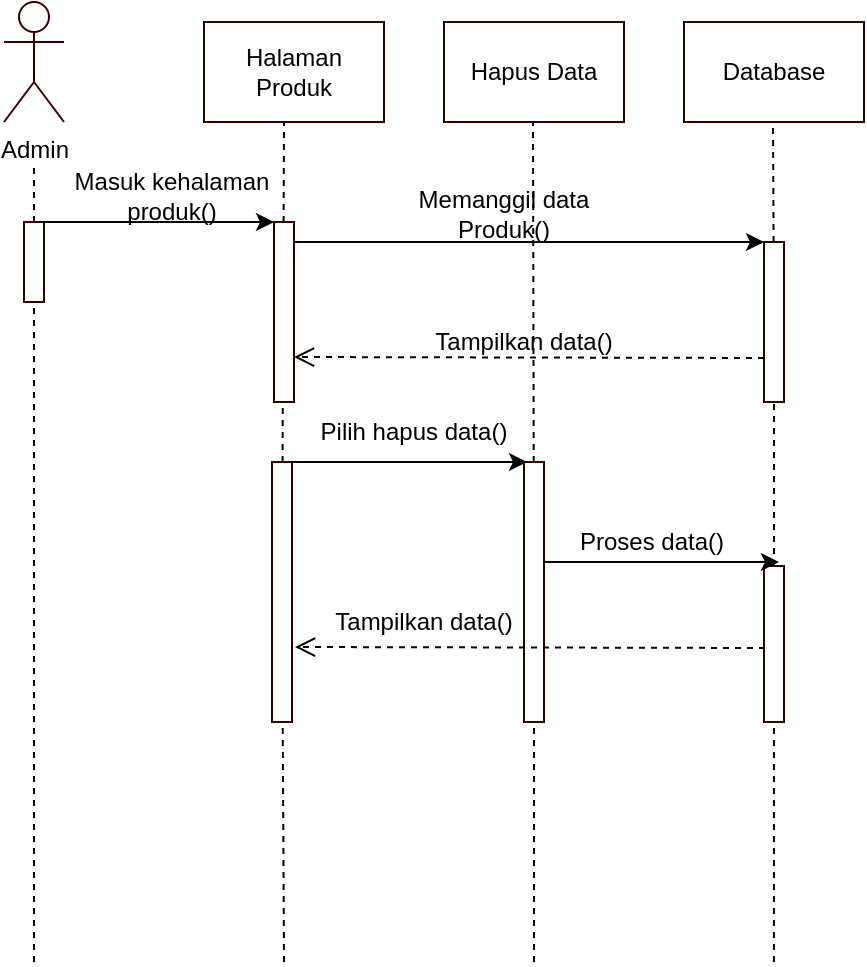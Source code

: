 <mxfile version="13.9.2" type="device"><diagram id="YCObNzK9JB7_BKSMfjqk" name="Page-1"><mxGraphModel dx="1038" dy="523" grid="1" gridSize="10" guides="1" tooltips="1" connect="1" arrows="1" fold="1" page="1" pageScale="1" pageWidth="827" pageHeight="1169" math="0" shadow="0"><root><mxCell id="0"/><mxCell id="1" parent="0"/><mxCell id="ZHUhwsxuq3rnonvQ1H8C-37" value="Admin" style="shape=umlActor;verticalLabelPosition=bottom;verticalAlign=top;html=1;outlineConnect=0;strokeColor=#330000;" vertex="1" parent="1"><mxGeometry x="90" y="40" width="30" height="60" as="geometry"/></mxCell><mxCell id="ZHUhwsxuq3rnonvQ1H8C-38" value="" style="endArrow=none;dashed=1;html=1;" edge="1" parent="1" source="ZHUhwsxuq3rnonvQ1H8C-45"><mxGeometry width="50" height="50" relative="1" as="geometry"><mxPoint x="105" y="471" as="sourcePoint"/><mxPoint x="105" y="121" as="targetPoint"/></mxGeometry></mxCell><mxCell id="ZHUhwsxuq3rnonvQ1H8C-39" value="Halaman Produk" style="rounded=0;whiteSpace=wrap;html=1;strokeColor=#330000;" vertex="1" parent="1"><mxGeometry x="190" y="50" width="90" height="50" as="geometry"/></mxCell><mxCell id="ZHUhwsxuq3rnonvQ1H8C-40" value="Hapus Data" style="rounded=0;whiteSpace=wrap;html=1;strokeColor=#330000;" vertex="1" parent="1"><mxGeometry x="310" y="50" width="90" height="50" as="geometry"/></mxCell><mxCell id="ZHUhwsxuq3rnonvQ1H8C-41" value="Database" style="rounded=0;whiteSpace=wrap;html=1;strokeColor=#330000;" vertex="1" parent="1"><mxGeometry x="430" y="50" width="90" height="50" as="geometry"/></mxCell><mxCell id="ZHUhwsxuq3rnonvQ1H8C-42" value="" style="endArrow=none;dashed=1;html=1;" edge="1" parent="1" source="ZHUhwsxuq3rnonvQ1H8C-87"><mxGeometry width="50" height="50" relative="1" as="geometry"><mxPoint x="230" y="520" as="sourcePoint"/><mxPoint x="230" y="100" as="targetPoint"/></mxGeometry></mxCell><mxCell id="ZHUhwsxuq3rnonvQ1H8C-43" value="" style="endArrow=none;dashed=1;html=1;" edge="1" parent="1" source="ZHUhwsxuq3rnonvQ1H8C-90"><mxGeometry width="50" height="50" relative="1" as="geometry"><mxPoint x="354.932" y="480" as="sourcePoint"/><mxPoint x="354.5" y="100" as="targetPoint"/></mxGeometry></mxCell><mxCell id="ZHUhwsxuq3rnonvQ1H8C-44" value="" style="endArrow=none;dashed=1;html=1;" edge="1" parent="1" source="ZHUhwsxuq3rnonvQ1H8C-81"><mxGeometry width="50" height="50" relative="1" as="geometry"><mxPoint x="474.957" y="520" as="sourcePoint"/><mxPoint x="474.5" y="100" as="targetPoint"/></mxGeometry></mxCell><mxCell id="ZHUhwsxuq3rnonvQ1H8C-45" value="" style="rounded=0;whiteSpace=wrap;html=1;strokeColor=#330000;" vertex="1" parent="1"><mxGeometry x="100" y="150" width="10" height="40" as="geometry"/></mxCell><mxCell id="ZHUhwsxuq3rnonvQ1H8C-46" value="" style="endArrow=none;dashed=1;html=1;" edge="1" parent="1" target="ZHUhwsxuq3rnonvQ1H8C-45"><mxGeometry width="50" height="50" relative="1" as="geometry"><mxPoint x="105" y="520" as="sourcePoint"/><mxPoint x="105" y="121" as="targetPoint"/></mxGeometry></mxCell><mxCell id="ZHUhwsxuq3rnonvQ1H8C-47" value="" style="rounded=0;whiteSpace=wrap;html=1;strokeColor=#330000;" vertex="1" parent="1"><mxGeometry x="225" y="150" width="10" height="90" as="geometry"/></mxCell><mxCell id="ZHUhwsxuq3rnonvQ1H8C-49" value="" style="endArrow=classic;html=1;exitX=0.75;exitY=0;exitDx=0;exitDy=0;entryX=0;entryY=0;entryDx=0;entryDy=0;" edge="1" parent="1" source="ZHUhwsxuq3rnonvQ1H8C-45" target="ZHUhwsxuq3rnonvQ1H8C-47"><mxGeometry width="50" height="50" relative="1" as="geometry"><mxPoint x="390" y="250" as="sourcePoint"/><mxPoint x="440" y="200" as="targetPoint"/></mxGeometry></mxCell><mxCell id="ZHUhwsxuq3rnonvQ1H8C-50" value="Masuk kehalaman&lt;br&gt;produk()" style="text;html=1;strokeColor=none;fillColor=none;align=center;verticalAlign=middle;whiteSpace=wrap;rounded=0;" vertex="1" parent="1"><mxGeometry x="124" y="127" width="100" height="20" as="geometry"/></mxCell><mxCell id="ZHUhwsxuq3rnonvQ1H8C-81" value="" style="rounded=0;whiteSpace=wrap;html=1;strokeColor=#330000;" vertex="1" parent="1"><mxGeometry x="470" y="160" width="10" height="80" as="geometry"/></mxCell><mxCell id="ZHUhwsxuq3rnonvQ1H8C-82" value="" style="endArrow=none;dashed=1;html=1;" edge="1" parent="1" source="ZHUhwsxuq3rnonvQ1H8C-101" target="ZHUhwsxuq3rnonvQ1H8C-81"><mxGeometry width="50" height="50" relative="1" as="geometry"><mxPoint x="474.957" y="520" as="sourcePoint"/><mxPoint x="474.5" y="100" as="targetPoint"/></mxGeometry></mxCell><mxCell id="ZHUhwsxuq3rnonvQ1H8C-83" value="" style="endArrow=classic;html=1;exitX=0.75;exitY=0;exitDx=0;exitDy=0;entryX=0;entryY=0;entryDx=0;entryDy=0;" edge="1" parent="1" target="ZHUhwsxuq3rnonvQ1H8C-81"><mxGeometry width="50" height="50" relative="1" as="geometry"><mxPoint x="235" y="160" as="sourcePoint"/><mxPoint x="352.5" y="160.0" as="targetPoint"/></mxGeometry></mxCell><mxCell id="ZHUhwsxuq3rnonvQ1H8C-84" value="Memanggil data Produk()" style="text;html=1;strokeColor=none;fillColor=none;align=center;verticalAlign=middle;whiteSpace=wrap;rounded=0;" vertex="1" parent="1"><mxGeometry x="290" y="136" width="100" height="20" as="geometry"/></mxCell><mxCell id="ZHUhwsxuq3rnonvQ1H8C-85" value="" style="html=1;verticalAlign=bottom;endArrow=open;dashed=1;endSize=8;entryX=1;entryY=0.75;entryDx=0;entryDy=0;" edge="1" parent="1" target="ZHUhwsxuq3rnonvQ1H8C-47"><mxGeometry x="-0.25" y="-50" relative="1" as="geometry"><mxPoint x="470" y="218" as="sourcePoint"/><mxPoint x="370" y="320" as="targetPoint"/><mxPoint as="offset"/></mxGeometry></mxCell><mxCell id="ZHUhwsxuq3rnonvQ1H8C-86" value="Tampilkan data()" style="text;html=1;strokeColor=none;fillColor=none;align=center;verticalAlign=middle;whiteSpace=wrap;rounded=0;" vertex="1" parent="1"><mxGeometry x="300" y="200" width="100" height="20" as="geometry"/></mxCell><mxCell id="ZHUhwsxuq3rnonvQ1H8C-87" value="" style="rounded=0;whiteSpace=wrap;html=1;strokeColor=#330000;" vertex="1" parent="1"><mxGeometry x="224" y="270" width="10" height="130" as="geometry"/></mxCell><mxCell id="ZHUhwsxuq3rnonvQ1H8C-88" value="" style="endArrow=none;dashed=1;html=1;" edge="1" parent="1" target="ZHUhwsxuq3rnonvQ1H8C-87"><mxGeometry width="50" height="50" relative="1" as="geometry"><mxPoint x="230" y="520" as="sourcePoint"/><mxPoint x="230" y="100" as="targetPoint"/></mxGeometry></mxCell><mxCell id="ZHUhwsxuq3rnonvQ1H8C-89" value="" style="endArrow=classic;html=1;exitX=0.75;exitY=0;exitDx=0;exitDy=0;entryX=0;entryY=0;entryDx=0;entryDy=0;" edge="1" parent="1"><mxGeometry width="50" height="50" relative="1" as="geometry"><mxPoint x="234" y="270" as="sourcePoint"/><mxPoint x="351.5" y="270.0" as="targetPoint"/></mxGeometry></mxCell><mxCell id="ZHUhwsxuq3rnonvQ1H8C-90" value="" style="rounded=0;whiteSpace=wrap;html=1;strokeColor=#330000;" vertex="1" parent="1"><mxGeometry x="350" y="270" width="10" height="130" as="geometry"/></mxCell><mxCell id="ZHUhwsxuq3rnonvQ1H8C-92" value="" style="endArrow=none;dashed=1;html=1;" edge="1" parent="1" target="ZHUhwsxuq3rnonvQ1H8C-90"><mxGeometry width="50" height="50" relative="1" as="geometry"><mxPoint x="355" y="520" as="sourcePoint"/><mxPoint x="354.5" y="100" as="targetPoint"/></mxGeometry></mxCell><mxCell id="ZHUhwsxuq3rnonvQ1H8C-95" value="Pilih hapus data()" style="text;html=1;strokeColor=none;fillColor=none;align=center;verticalAlign=middle;whiteSpace=wrap;rounded=0;" vertex="1" parent="1"><mxGeometry x="245" y="245" width="100" height="20" as="geometry"/></mxCell><mxCell id="ZHUhwsxuq3rnonvQ1H8C-101" value="" style="rounded=0;whiteSpace=wrap;html=1;strokeColor=#330000;" vertex="1" parent="1"><mxGeometry x="470" y="322" width="10" height="78" as="geometry"/></mxCell><mxCell id="ZHUhwsxuq3rnonvQ1H8C-102" value="" style="endArrow=none;dashed=1;html=1;" edge="1" parent="1" target="ZHUhwsxuq3rnonvQ1H8C-101"><mxGeometry width="50" height="50" relative="1" as="geometry"><mxPoint x="474.957" y="520" as="sourcePoint"/><mxPoint x="474.995" y="240" as="targetPoint"/></mxGeometry></mxCell><mxCell id="ZHUhwsxuq3rnonvQ1H8C-107" value="" style="endArrow=classic;html=1;exitX=0.75;exitY=0;exitDx=0;exitDy=0;entryX=0;entryY=0;entryDx=0;entryDy=0;" edge="1" parent="1"><mxGeometry width="50" height="50" relative="1" as="geometry"><mxPoint x="360" y="320" as="sourcePoint"/><mxPoint x="477.5" y="320.0" as="targetPoint"/></mxGeometry></mxCell><mxCell id="ZHUhwsxuq3rnonvQ1H8C-108" value="Proses data()" style="text;html=1;strokeColor=none;fillColor=none;align=center;verticalAlign=middle;whiteSpace=wrap;rounded=0;" vertex="1" parent="1"><mxGeometry x="364" y="300" width="100" height="20" as="geometry"/></mxCell><mxCell id="ZHUhwsxuq3rnonvQ1H8C-110" value="" style="html=1;verticalAlign=bottom;endArrow=open;dashed=1;endSize=8;entryX=1;entryY=0.75;entryDx=0;entryDy=0;" edge="1" parent="1"><mxGeometry x="-0.25" y="-50" relative="1" as="geometry"><mxPoint x="470.5" y="363" as="sourcePoint"/><mxPoint x="235.5" y="362.5" as="targetPoint"/><mxPoint as="offset"/></mxGeometry></mxCell><mxCell id="ZHUhwsxuq3rnonvQ1H8C-111" value="Tampilkan data()" style="text;html=1;strokeColor=none;fillColor=none;align=center;verticalAlign=middle;whiteSpace=wrap;rounded=0;" vertex="1" parent="1"><mxGeometry x="250" y="340" width="100" height="20" as="geometry"/></mxCell></root></mxGraphModel></diagram></mxfile>